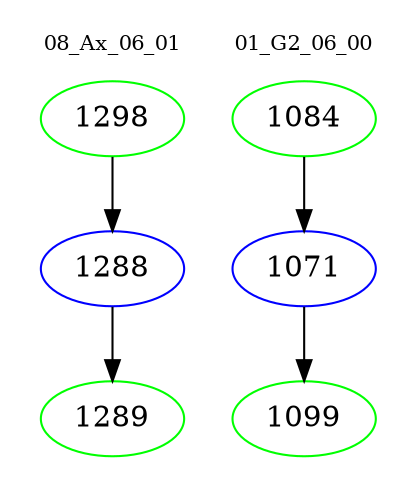digraph{
subgraph cluster_0 {
color = white
label = "08_Ax_06_01";
fontsize=10;
T0_1298 [label="1298", color="green"]
T0_1298 -> T0_1288 [color="black"]
T0_1288 [label="1288", color="blue"]
T0_1288 -> T0_1289 [color="black"]
T0_1289 [label="1289", color="green"]
}
subgraph cluster_1 {
color = white
label = "01_G2_06_00";
fontsize=10;
T1_1084 [label="1084", color="green"]
T1_1084 -> T1_1071 [color="black"]
T1_1071 [label="1071", color="blue"]
T1_1071 -> T1_1099 [color="black"]
T1_1099 [label="1099", color="green"]
}
}
